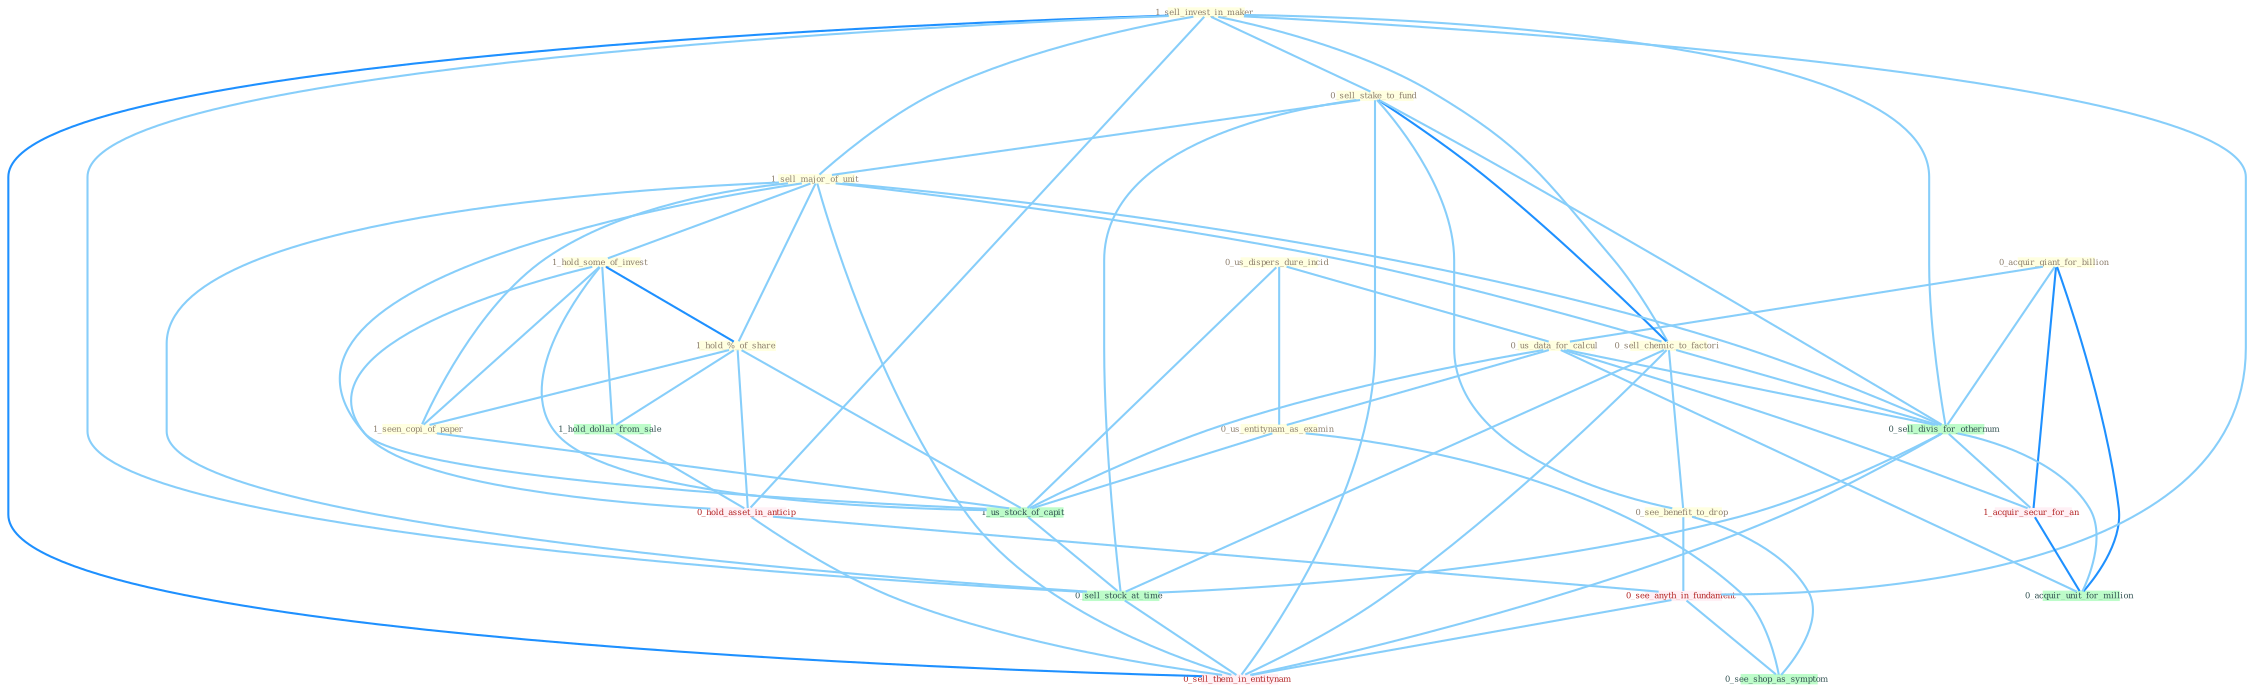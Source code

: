 Graph G{ 
    node
    [shape=polygon,style=filled,width=.5,height=.06,color="#BDFCC9",fixedsize=true,fontsize=4,
    fontcolor="#2f4f4f"];
    {node
    [color="#ffffe0", fontcolor="#8b7d6b"] "0_acquir_giant_for_billion " "1_sell_invest_in_maker " "0_sell_stake_to_fund " "0_us_dispers_dure_incid " "0_us_data_for_calcul " "1_sell_major_of_unit " "0_us_entitynam_as_examin " "1_hold_some_of_invest " "1_hold_%_of_share " "0_sell_chemic_to_factori " "0_see_benefit_to_drop " "1_seen_copi_of_paper "}
{node [color="#fff0f5", fontcolor="#b22222"] "1_acquir_secur_for_an " "0_hold_asset_in_anticip " "0_see_anyth_in_fundament " "0_sell_them_in_entitynam "}
edge [color="#B0E2FF"];

	"0_acquir_giant_for_billion " -- "0_us_data_for_calcul " [w="1", color="#87cefa" ];
	"0_acquir_giant_for_billion " -- "0_sell_divis_for_othernum " [w="1", color="#87cefa" ];
	"0_acquir_giant_for_billion " -- "1_acquir_secur_for_an " [w="2", color="#1e90ff" , len=0.8];
	"0_acquir_giant_for_billion " -- "0_acquir_unit_for_million " [w="2", color="#1e90ff" , len=0.8];
	"1_sell_invest_in_maker " -- "0_sell_stake_to_fund " [w="1", color="#87cefa" ];
	"1_sell_invest_in_maker " -- "1_sell_major_of_unit " [w="1", color="#87cefa" ];
	"1_sell_invest_in_maker " -- "0_sell_chemic_to_factori " [w="1", color="#87cefa" ];
	"1_sell_invest_in_maker " -- "0_sell_divis_for_othernum " [w="1", color="#87cefa" ];
	"1_sell_invest_in_maker " -- "0_hold_asset_in_anticip " [w="1", color="#87cefa" ];
	"1_sell_invest_in_maker " -- "0_sell_stock_at_time " [w="1", color="#87cefa" ];
	"1_sell_invest_in_maker " -- "0_see_anyth_in_fundament " [w="1", color="#87cefa" ];
	"1_sell_invest_in_maker " -- "0_sell_them_in_entitynam " [w="2", color="#1e90ff" , len=0.8];
	"0_sell_stake_to_fund " -- "1_sell_major_of_unit " [w="1", color="#87cefa" ];
	"0_sell_stake_to_fund " -- "0_sell_chemic_to_factori " [w="2", color="#1e90ff" , len=0.8];
	"0_sell_stake_to_fund " -- "0_see_benefit_to_drop " [w="1", color="#87cefa" ];
	"0_sell_stake_to_fund " -- "0_sell_divis_for_othernum " [w="1", color="#87cefa" ];
	"0_sell_stake_to_fund " -- "0_sell_stock_at_time " [w="1", color="#87cefa" ];
	"0_sell_stake_to_fund " -- "0_sell_them_in_entitynam " [w="1", color="#87cefa" ];
	"0_us_dispers_dure_incid " -- "0_us_data_for_calcul " [w="1", color="#87cefa" ];
	"0_us_dispers_dure_incid " -- "0_us_entitynam_as_examin " [w="1", color="#87cefa" ];
	"0_us_dispers_dure_incid " -- "1_us_stock_of_capit " [w="1", color="#87cefa" ];
	"0_us_data_for_calcul " -- "0_us_entitynam_as_examin " [w="1", color="#87cefa" ];
	"0_us_data_for_calcul " -- "0_sell_divis_for_othernum " [w="1", color="#87cefa" ];
	"0_us_data_for_calcul " -- "1_acquir_secur_for_an " [w="1", color="#87cefa" ];
	"0_us_data_for_calcul " -- "1_us_stock_of_capit " [w="1", color="#87cefa" ];
	"0_us_data_for_calcul " -- "0_acquir_unit_for_million " [w="1", color="#87cefa" ];
	"1_sell_major_of_unit " -- "1_hold_some_of_invest " [w="1", color="#87cefa" ];
	"1_sell_major_of_unit " -- "1_hold_%_of_share " [w="1", color="#87cefa" ];
	"1_sell_major_of_unit " -- "0_sell_chemic_to_factori " [w="1", color="#87cefa" ];
	"1_sell_major_of_unit " -- "1_seen_copi_of_paper " [w="1", color="#87cefa" ];
	"1_sell_major_of_unit " -- "0_sell_divis_for_othernum " [w="1", color="#87cefa" ];
	"1_sell_major_of_unit " -- "1_us_stock_of_capit " [w="1", color="#87cefa" ];
	"1_sell_major_of_unit " -- "0_sell_stock_at_time " [w="1", color="#87cefa" ];
	"1_sell_major_of_unit " -- "0_sell_them_in_entitynam " [w="1", color="#87cefa" ];
	"0_us_entitynam_as_examin " -- "1_us_stock_of_capit " [w="1", color="#87cefa" ];
	"0_us_entitynam_as_examin " -- "0_see_shop_as_symptom " [w="1", color="#87cefa" ];
	"1_hold_some_of_invest " -- "1_hold_%_of_share " [w="2", color="#1e90ff" , len=0.8];
	"1_hold_some_of_invest " -- "1_seen_copi_of_paper " [w="1", color="#87cefa" ];
	"1_hold_some_of_invest " -- "1_us_stock_of_capit " [w="1", color="#87cefa" ];
	"1_hold_some_of_invest " -- "1_hold_dollar_from_sale " [w="1", color="#87cefa" ];
	"1_hold_some_of_invest " -- "0_hold_asset_in_anticip " [w="1", color="#87cefa" ];
	"1_hold_%_of_share " -- "1_seen_copi_of_paper " [w="1", color="#87cefa" ];
	"1_hold_%_of_share " -- "1_us_stock_of_capit " [w="1", color="#87cefa" ];
	"1_hold_%_of_share " -- "1_hold_dollar_from_sale " [w="1", color="#87cefa" ];
	"1_hold_%_of_share " -- "0_hold_asset_in_anticip " [w="1", color="#87cefa" ];
	"0_sell_chemic_to_factori " -- "0_see_benefit_to_drop " [w="1", color="#87cefa" ];
	"0_sell_chemic_to_factori " -- "0_sell_divis_for_othernum " [w="1", color="#87cefa" ];
	"0_sell_chemic_to_factori " -- "0_sell_stock_at_time " [w="1", color="#87cefa" ];
	"0_sell_chemic_to_factori " -- "0_sell_them_in_entitynam " [w="1", color="#87cefa" ];
	"0_see_benefit_to_drop " -- "0_see_anyth_in_fundament " [w="1", color="#87cefa" ];
	"0_see_benefit_to_drop " -- "0_see_shop_as_symptom " [w="1", color="#87cefa" ];
	"1_seen_copi_of_paper " -- "1_us_stock_of_capit " [w="1", color="#87cefa" ];
	"0_sell_divis_for_othernum " -- "1_acquir_secur_for_an " [w="1", color="#87cefa" ];
	"0_sell_divis_for_othernum " -- "0_sell_stock_at_time " [w="1", color="#87cefa" ];
	"0_sell_divis_for_othernum " -- "0_acquir_unit_for_million " [w="1", color="#87cefa" ];
	"0_sell_divis_for_othernum " -- "0_sell_them_in_entitynam " [w="1", color="#87cefa" ];
	"1_acquir_secur_for_an " -- "0_acquir_unit_for_million " [w="2", color="#1e90ff" , len=0.8];
	"1_us_stock_of_capit " -- "0_sell_stock_at_time " [w="1", color="#87cefa" ];
	"1_hold_dollar_from_sale " -- "0_hold_asset_in_anticip " [w="1", color="#87cefa" ];
	"0_hold_asset_in_anticip " -- "0_see_anyth_in_fundament " [w="1", color="#87cefa" ];
	"0_hold_asset_in_anticip " -- "0_sell_them_in_entitynam " [w="1", color="#87cefa" ];
	"0_sell_stock_at_time " -- "0_sell_them_in_entitynam " [w="1", color="#87cefa" ];
	"0_see_anyth_in_fundament " -- "0_see_shop_as_symptom " [w="1", color="#87cefa" ];
	"0_see_anyth_in_fundament " -- "0_sell_them_in_entitynam " [w="1", color="#87cefa" ];
}